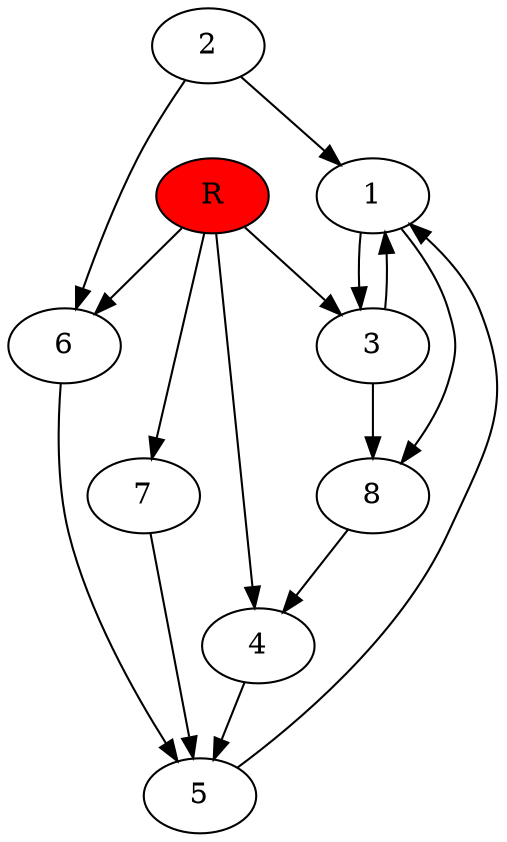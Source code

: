 digraph prb16234 {
	1
	2
	3
	4
	5
	6
	7
	8
	R [fillcolor="#ff0000" style=filled]
	1 -> 3
	1 -> 8
	2 -> 1
	2 -> 6
	3 -> 1
	3 -> 8
	4 -> 5
	5 -> 1
	6 -> 5
	7 -> 5
	8 -> 4
	R -> 3
	R -> 4
	R -> 6
	R -> 7
}
